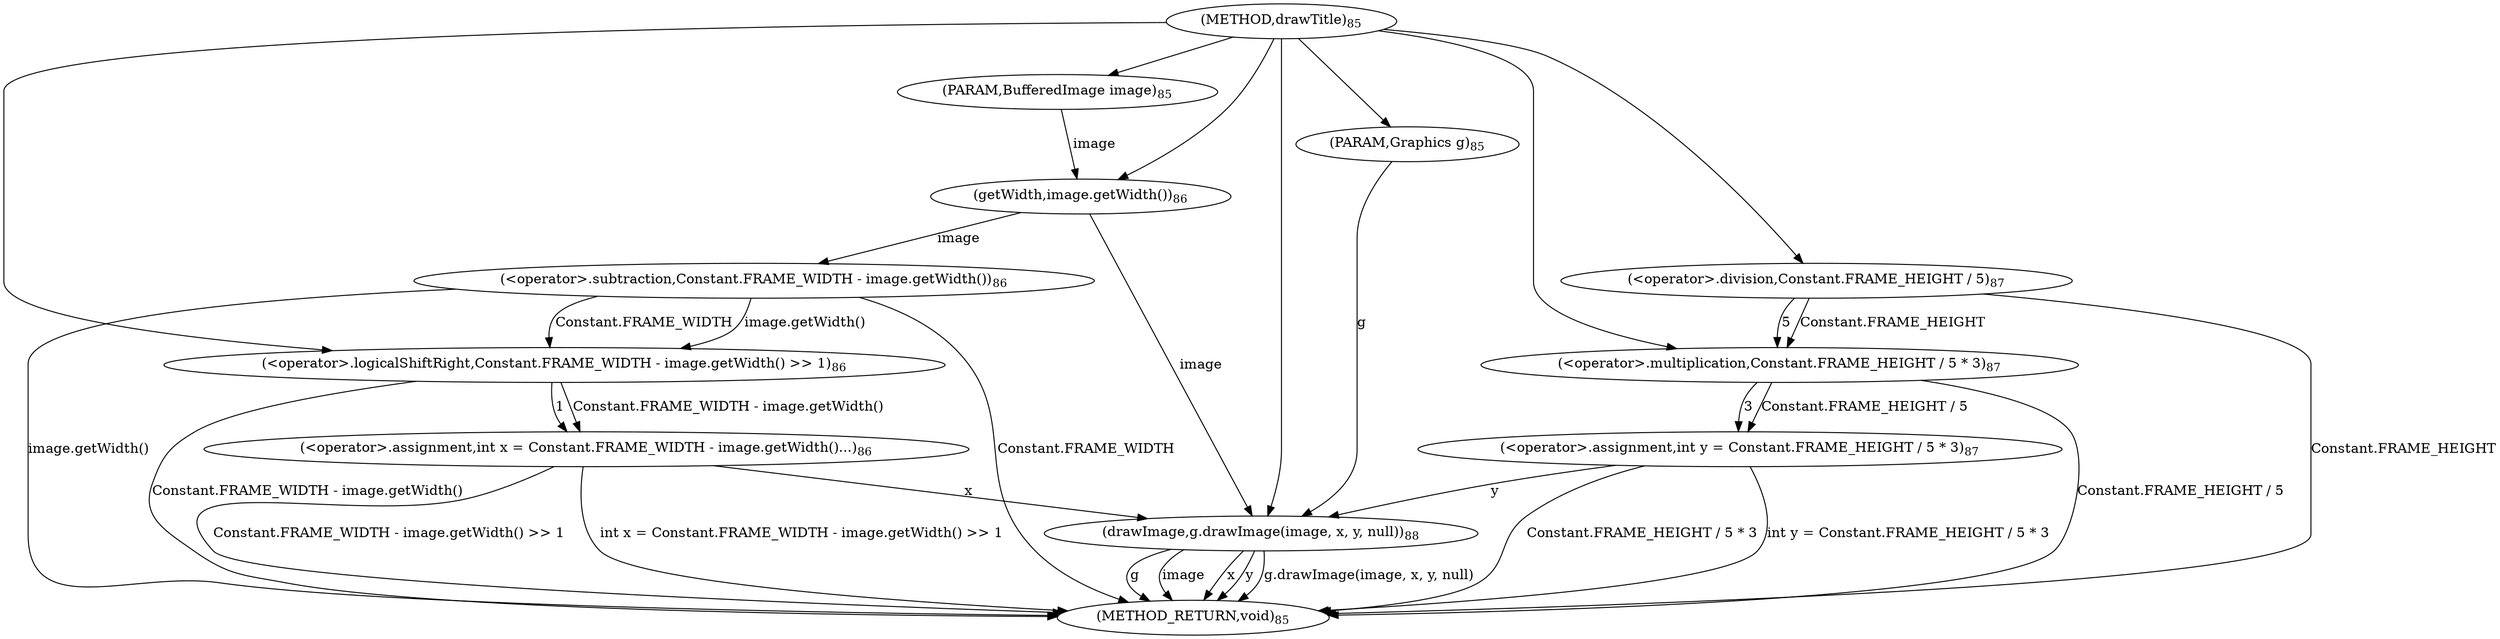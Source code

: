 digraph "drawTitle" {  
"168" [label = <(METHOD,drawTitle)<SUB>85</SUB>> ]
"201" [label = <(METHOD_RETURN,void)<SUB>85</SUB>> ]
"169" [label = <(PARAM,BufferedImage image)<SUB>85</SUB>> ]
"170" [label = <(PARAM,Graphics g)<SUB>85</SUB>> ]
"173" [label = <(&lt;operator&gt;.assignment,int x = Constant.FRAME_WIDTH - image.getWidth()...)<SUB>86</SUB>> ]
"184" [label = <(&lt;operator&gt;.assignment,int y = Constant.FRAME_HEIGHT / 5 * 3)<SUB>87</SUB>> ]
"193" [label = <(drawImage,g.drawImage(image, x, y, null))<SUB>88</SUB>> ]
"173" [label = <(&lt;operator&gt;.assignment,int x = Constant.FRAME_WIDTH - image.getWidth()...)<SUB>86</SUB>> ]
"173" [label = <(&lt;operator&gt;.assignment,int x = Constant.FRAME_WIDTH - image.getWidth()...)<SUB>86</SUB>> ]
"184" [label = <(&lt;operator&gt;.assignment,int y = Constant.FRAME_HEIGHT / 5 * 3)<SUB>87</SUB>> ]
"184" [label = <(&lt;operator&gt;.assignment,int y = Constant.FRAME_HEIGHT / 5 * 3)<SUB>87</SUB>> ]
"193" [label = <(drawImage,g.drawImage(image, x, y, null))<SUB>88</SUB>> ]
"193" [label = <(drawImage,g.drawImage(image, x, y, null))<SUB>88</SUB>> ]
"193" [label = <(drawImage,g.drawImage(image, x, y, null))<SUB>88</SUB>> ]
"193" [label = <(drawImage,g.drawImage(image, x, y, null))<SUB>88</SUB>> ]
"193" [label = <(drawImage,g.drawImage(image, x, y, null))<SUB>88</SUB>> ]
"175" [label = <(&lt;operator&gt;.logicalShiftRight,Constant.FRAME_WIDTH - image.getWidth() &gt;&gt; 1)<SUB>86</SUB>> ]
"175" [label = <(&lt;operator&gt;.logicalShiftRight,Constant.FRAME_WIDTH - image.getWidth() &gt;&gt; 1)<SUB>86</SUB>> ]
"186" [label = <(&lt;operator&gt;.multiplication,Constant.FRAME_HEIGHT / 5 * 3)<SUB>87</SUB>> ]
"186" [label = <(&lt;operator&gt;.multiplication,Constant.FRAME_HEIGHT / 5 * 3)<SUB>87</SUB>> ]
"176" [label = <(&lt;operator&gt;.subtraction,Constant.FRAME_WIDTH - image.getWidth())<SUB>86</SUB>> ]
"176" [label = <(&lt;operator&gt;.subtraction,Constant.FRAME_WIDTH - image.getWidth())<SUB>86</SUB>> ]
"187" [label = <(&lt;operator&gt;.division,Constant.FRAME_HEIGHT / 5)<SUB>87</SUB>> ]
"187" [label = <(&lt;operator&gt;.division,Constant.FRAME_HEIGHT / 5)<SUB>87</SUB>> ]
"180" [label = <(getWidth,image.getWidth())<SUB>86</SUB>> ]
  "176" -> "201"  [ label = "Constant.FRAME_WIDTH"] 
  "176" -> "201"  [ label = "image.getWidth()"] 
  "175" -> "201"  [ label = "Constant.FRAME_WIDTH - image.getWidth()"] 
  "173" -> "201"  [ label = "Constant.FRAME_WIDTH - image.getWidth() &gt;&gt; 1"] 
  "173" -> "201"  [ label = "int x = Constant.FRAME_WIDTH - image.getWidth() &gt;&gt; 1"] 
  "187" -> "201"  [ label = "Constant.FRAME_HEIGHT"] 
  "186" -> "201"  [ label = "Constant.FRAME_HEIGHT / 5"] 
  "184" -> "201"  [ label = "Constant.FRAME_HEIGHT / 5 * 3"] 
  "184" -> "201"  [ label = "int y = Constant.FRAME_HEIGHT / 5 * 3"] 
  "193" -> "201"  [ label = "g"] 
  "193" -> "201"  [ label = "image"] 
  "193" -> "201"  [ label = "x"] 
  "193" -> "201"  [ label = "y"] 
  "193" -> "201"  [ label = "g.drawImage(image, x, y, null)"] 
  "168" -> "169" 
  "168" -> "170" 
  "175" -> "173"  [ label = "Constant.FRAME_WIDTH - image.getWidth()"] 
  "175" -> "173"  [ label = "1"] 
  "186" -> "184"  [ label = "Constant.FRAME_HEIGHT / 5"] 
  "186" -> "184"  [ label = "3"] 
  "170" -> "193"  [ label = "g"] 
  "168" -> "193" 
  "180" -> "193"  [ label = "image"] 
  "173" -> "193"  [ label = "x"] 
  "184" -> "193"  [ label = "y"] 
  "176" -> "175"  [ label = "Constant.FRAME_WIDTH"] 
  "176" -> "175"  [ label = "image.getWidth()"] 
  "168" -> "175" 
  "187" -> "186"  [ label = "Constant.FRAME_HEIGHT"] 
  "187" -> "186"  [ label = "5"] 
  "168" -> "186" 
  "180" -> "176"  [ label = "image"] 
  "168" -> "187" 
  "169" -> "180"  [ label = "image"] 
  "168" -> "180" 
}

